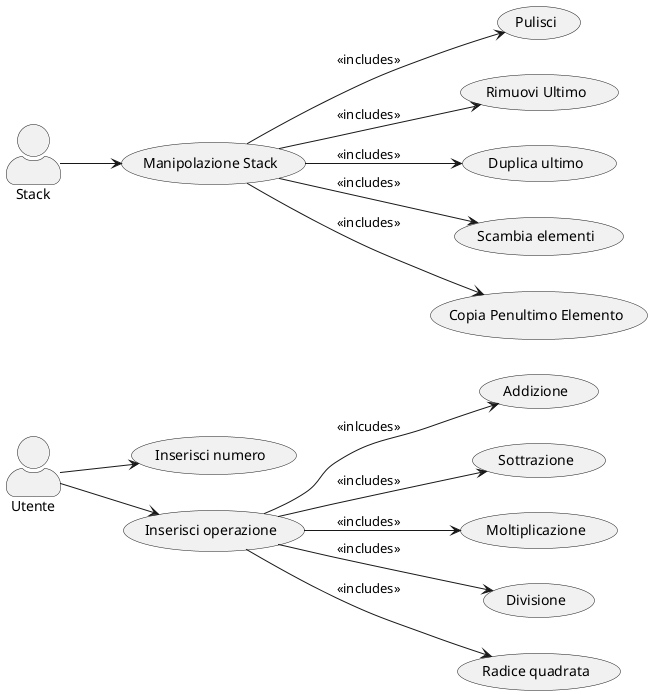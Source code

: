 @startuml calcolatrice
skinparam actorStyle awesome
left to right direction

actor "Utente" as user 
actor "Stack" as stack 


usecase "Inserisci numero" as inserisci
usecase "Inserisci operazione" as operazione
usecase "Addizione" as add 
usecase "Sottrazione" as minus
usecase "Moltiplicazione" as multiply
usecase "Divisione" as division
usecase "Radice quadrata" as sqrt 

usecase "Manipolazione Stack" as manipolazione
usecase "Pulisci" as clear
usecase "Rimuovi Ultimo" as drop
usecase "Duplica ultimo" as dup
usecase "Scambia elementi" as swap
usecase "Copia Penultimo Elemento" as over 

user  --> operazione
user --> inserisci 
operazione --> add : <<inlcudes>>
operazione --> minus : <<includes>>
operazione --> multiply : <<includes>>
operazione --> division : <<includes>>
operazione --> sqrt : <<includes>>


stack --> manipolazione 
manipolazione --> clear : <<includes>>
manipolazione --> drop : <<includes>>
manipolazione --> dup : <<includes>>
manipolazione --> swap : <<includes>>
manipolazione -->over : <<includes>>

@enduml